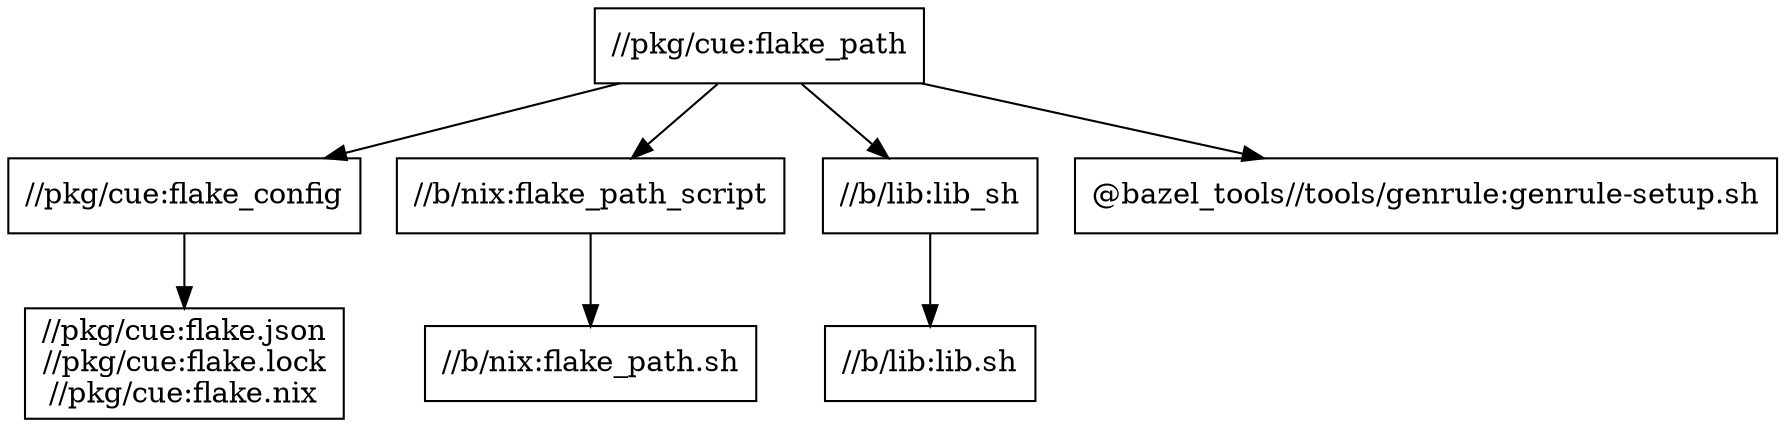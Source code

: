 digraph mygraph {
  node [shape=box];
  "//pkg/cue:flake_path"
  "//pkg/cue:flake_path" -> "//pkg/cue:flake_config"
  "//pkg/cue:flake_path" -> "//b/nix:flake_path_script"
  "//pkg/cue:flake_path" -> "//b/lib:lib_sh"
  "//pkg/cue:flake_path" -> "@bazel_tools//tools/genrule:genrule-setup.sh"
  "//b/lib:lib_sh"
  "//b/lib:lib_sh" -> "//b/lib:lib.sh"
  "//b/nix:flake_path_script"
  "//b/nix:flake_path_script" -> "//b/nix:flake_path.sh"
  "//b/lib:lib.sh"
  "//b/nix:flake_path.sh"
  "@bazel_tools//tools/genrule:genrule-setup.sh"
  "//pkg/cue:flake_config"
  "//pkg/cue:flake_config" -> "//pkg/cue:flake.json\n//pkg/cue:flake.lock\n//pkg/cue:flake.nix"
  "//pkg/cue:flake.json\n//pkg/cue:flake.lock\n//pkg/cue:flake.nix"
}
